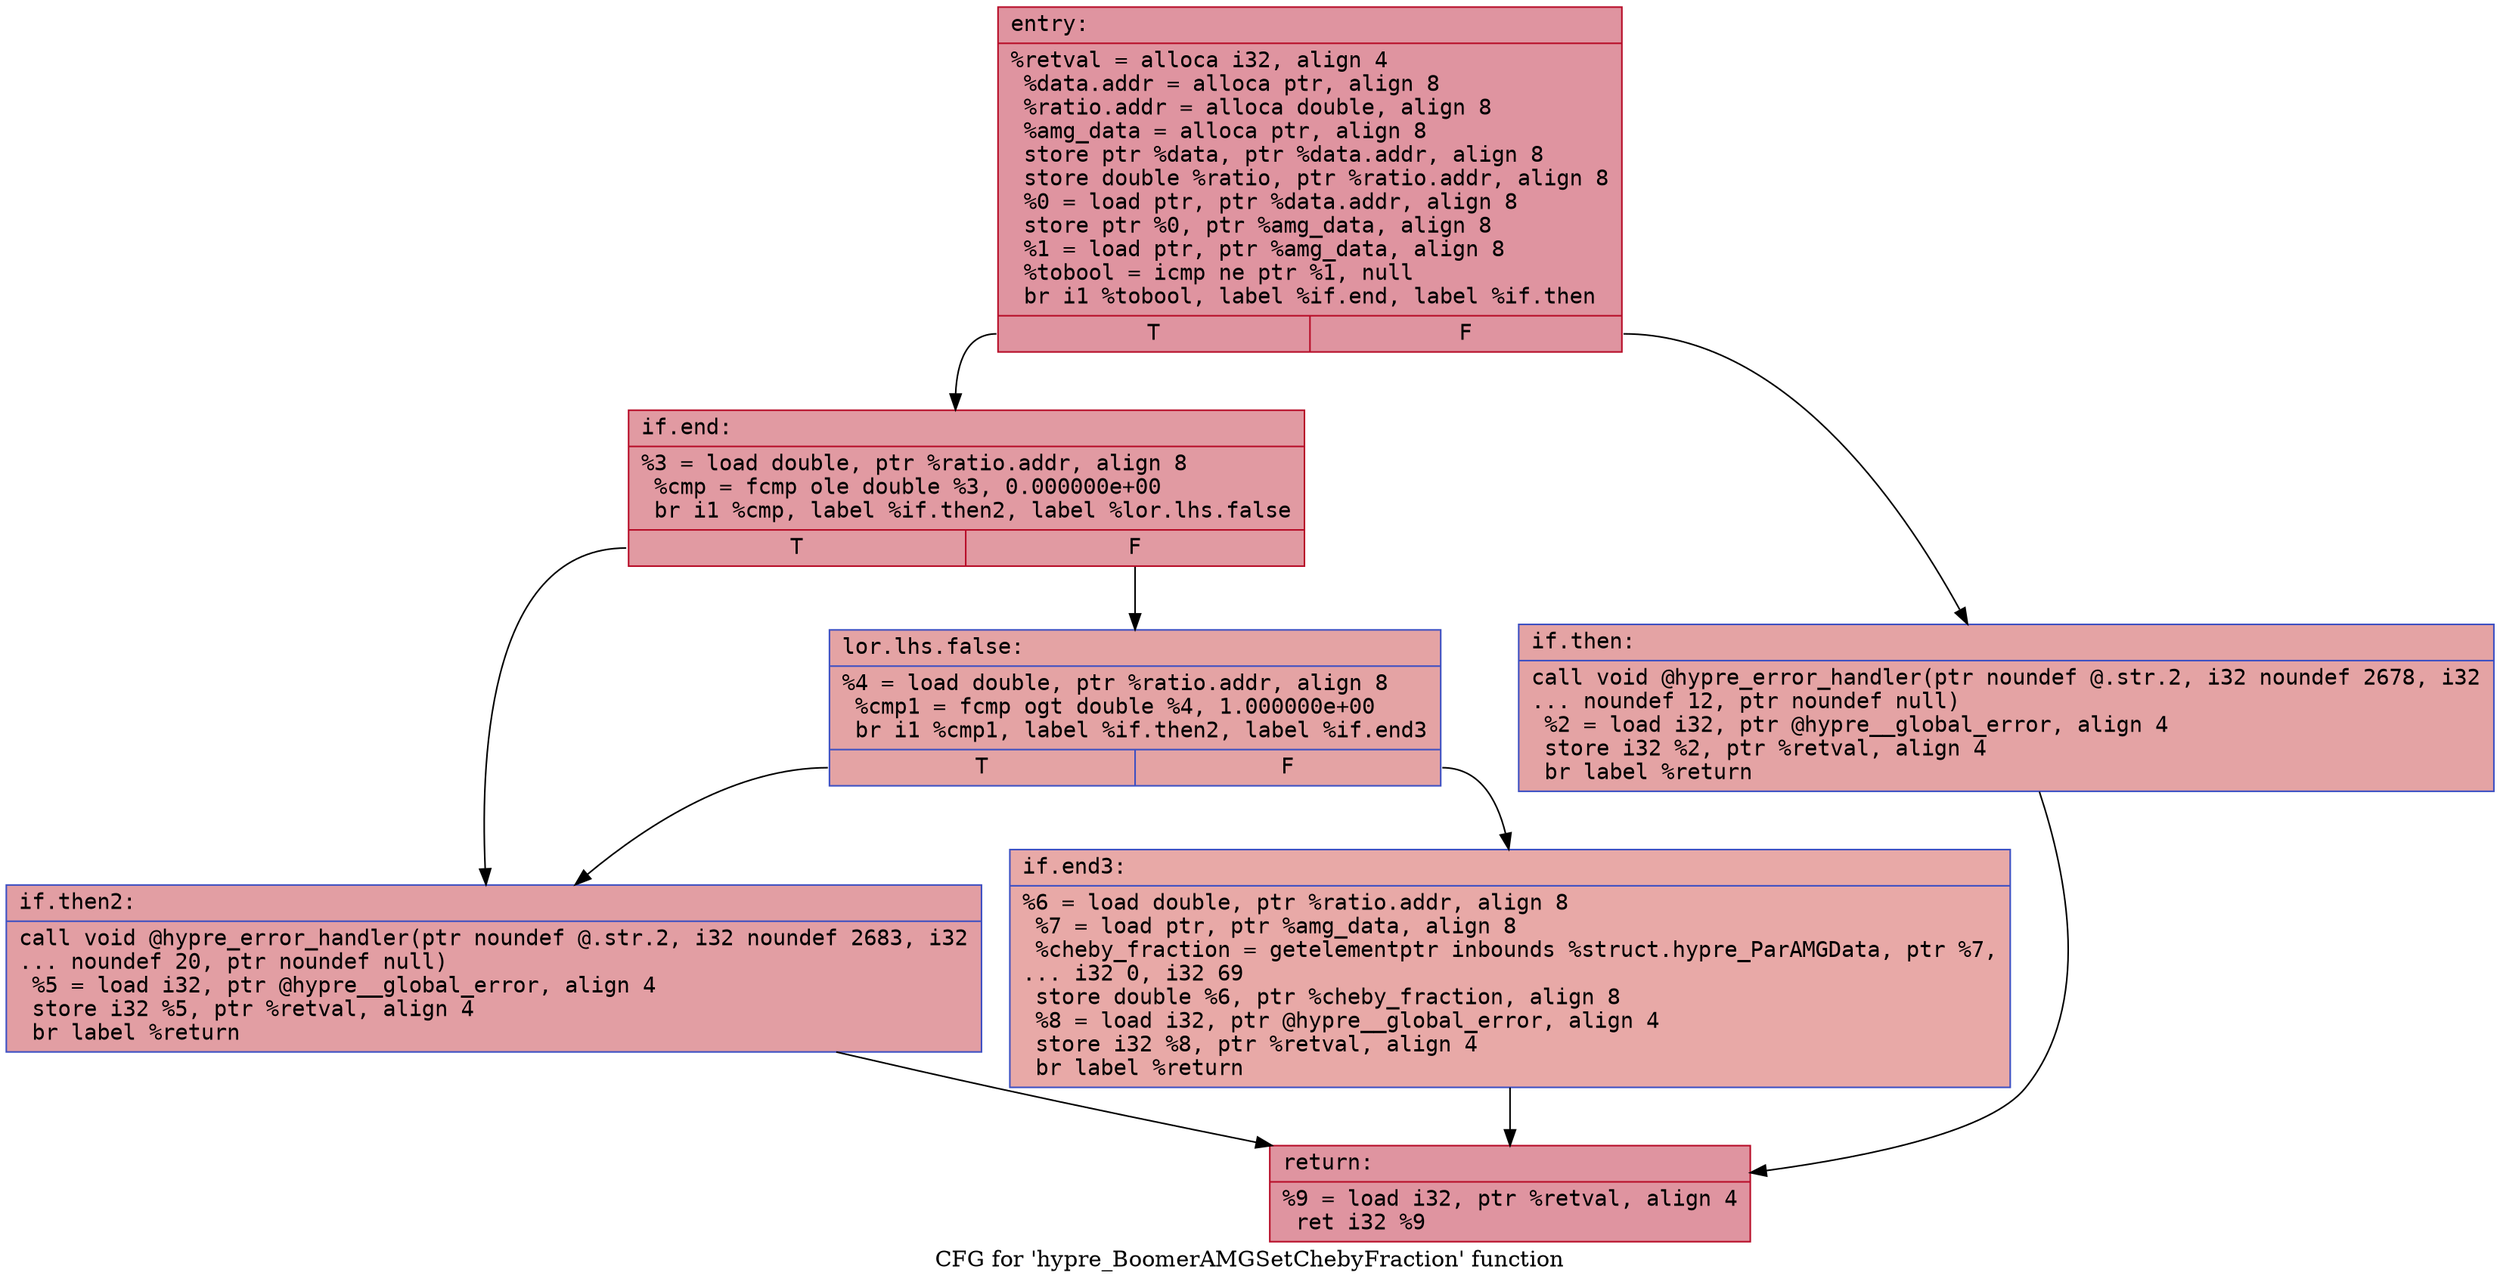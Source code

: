 digraph "CFG for 'hypre_BoomerAMGSetChebyFraction' function" {
	label="CFG for 'hypre_BoomerAMGSetChebyFraction' function";

	Node0x55fa809d3d10 [shape=record,color="#b70d28ff", style=filled, fillcolor="#b70d2870" fontname="Courier",label="{entry:\l|  %retval = alloca i32, align 4\l  %data.addr = alloca ptr, align 8\l  %ratio.addr = alloca double, align 8\l  %amg_data = alloca ptr, align 8\l  store ptr %data, ptr %data.addr, align 8\l  store double %ratio, ptr %ratio.addr, align 8\l  %0 = load ptr, ptr %data.addr, align 8\l  store ptr %0, ptr %amg_data, align 8\l  %1 = load ptr, ptr %amg_data, align 8\l  %tobool = icmp ne ptr %1, null\l  br i1 %tobool, label %if.end, label %if.then\l|{<s0>T|<s1>F}}"];
	Node0x55fa809d3d10:s0 -> Node0x55fa809d42a0[tooltip="entry -> if.end\nProbability 62.50%" ];
	Node0x55fa809d3d10:s1 -> Node0x55fa809d4310[tooltip="entry -> if.then\nProbability 37.50%" ];
	Node0x55fa809d4310 [shape=record,color="#3d50c3ff", style=filled, fillcolor="#c32e3170" fontname="Courier",label="{if.then:\l|  call void @hypre_error_handler(ptr noundef @.str.2, i32 noundef 2678, i32\l... noundef 12, ptr noundef null)\l  %2 = load i32, ptr @hypre__global_error, align 4\l  store i32 %2, ptr %retval, align 4\l  br label %return\l}"];
	Node0x55fa809d4310 -> Node0x55fa809d4770[tooltip="if.then -> return\nProbability 100.00%" ];
	Node0x55fa809d42a0 [shape=record,color="#b70d28ff", style=filled, fillcolor="#bb1b2c70" fontname="Courier",label="{if.end:\l|  %3 = load double, ptr %ratio.addr, align 8\l  %cmp = fcmp ole double %3, 0.000000e+00\l  br i1 %cmp, label %if.then2, label %lor.lhs.false\l|{<s0>T|<s1>F}}"];
	Node0x55fa809d42a0:s0 -> Node0x55fa809d4940[tooltip="if.end -> if.then2\nProbability 50.00%" ];
	Node0x55fa809d42a0:s1 -> Node0x55fa809d3bf0[tooltip="if.end -> lor.lhs.false\nProbability 50.00%" ];
	Node0x55fa809d3bf0 [shape=record,color="#3d50c3ff", style=filled, fillcolor="#c32e3170" fontname="Courier",label="{lor.lhs.false:\l|  %4 = load double, ptr %ratio.addr, align 8\l  %cmp1 = fcmp ogt double %4, 1.000000e+00\l  br i1 %cmp1, label %if.then2, label %if.end3\l|{<s0>T|<s1>F}}"];
	Node0x55fa809d3bf0:s0 -> Node0x55fa809d4940[tooltip="lor.lhs.false -> if.then2\nProbability 50.00%" ];
	Node0x55fa809d3bf0:s1 -> Node0x55fa809d4c80[tooltip="lor.lhs.false -> if.end3\nProbability 50.00%" ];
	Node0x55fa809d4940 [shape=record,color="#3d50c3ff", style=filled, fillcolor="#be242e70" fontname="Courier",label="{if.then2:\l|  call void @hypre_error_handler(ptr noundef @.str.2, i32 noundef 2683, i32\l... noundef 20, ptr noundef null)\l  %5 = load i32, ptr @hypre__global_error, align 4\l  store i32 %5, ptr %retval, align 4\l  br label %return\l}"];
	Node0x55fa809d4940 -> Node0x55fa809d4770[tooltip="if.then2 -> return\nProbability 100.00%" ];
	Node0x55fa809d4c80 [shape=record,color="#3d50c3ff", style=filled, fillcolor="#ca3b3770" fontname="Courier",label="{if.end3:\l|  %6 = load double, ptr %ratio.addr, align 8\l  %7 = load ptr, ptr %amg_data, align 8\l  %cheby_fraction = getelementptr inbounds %struct.hypre_ParAMGData, ptr %7,\l... i32 0, i32 69\l  store double %6, ptr %cheby_fraction, align 8\l  %8 = load i32, ptr @hypre__global_error, align 4\l  store i32 %8, ptr %retval, align 4\l  br label %return\l}"];
	Node0x55fa809d4c80 -> Node0x55fa809d4770[tooltip="if.end3 -> return\nProbability 100.00%" ];
	Node0x55fa809d4770 [shape=record,color="#b70d28ff", style=filled, fillcolor="#b70d2870" fontname="Courier",label="{return:\l|  %9 = load i32, ptr %retval, align 4\l  ret i32 %9\l}"];
}
